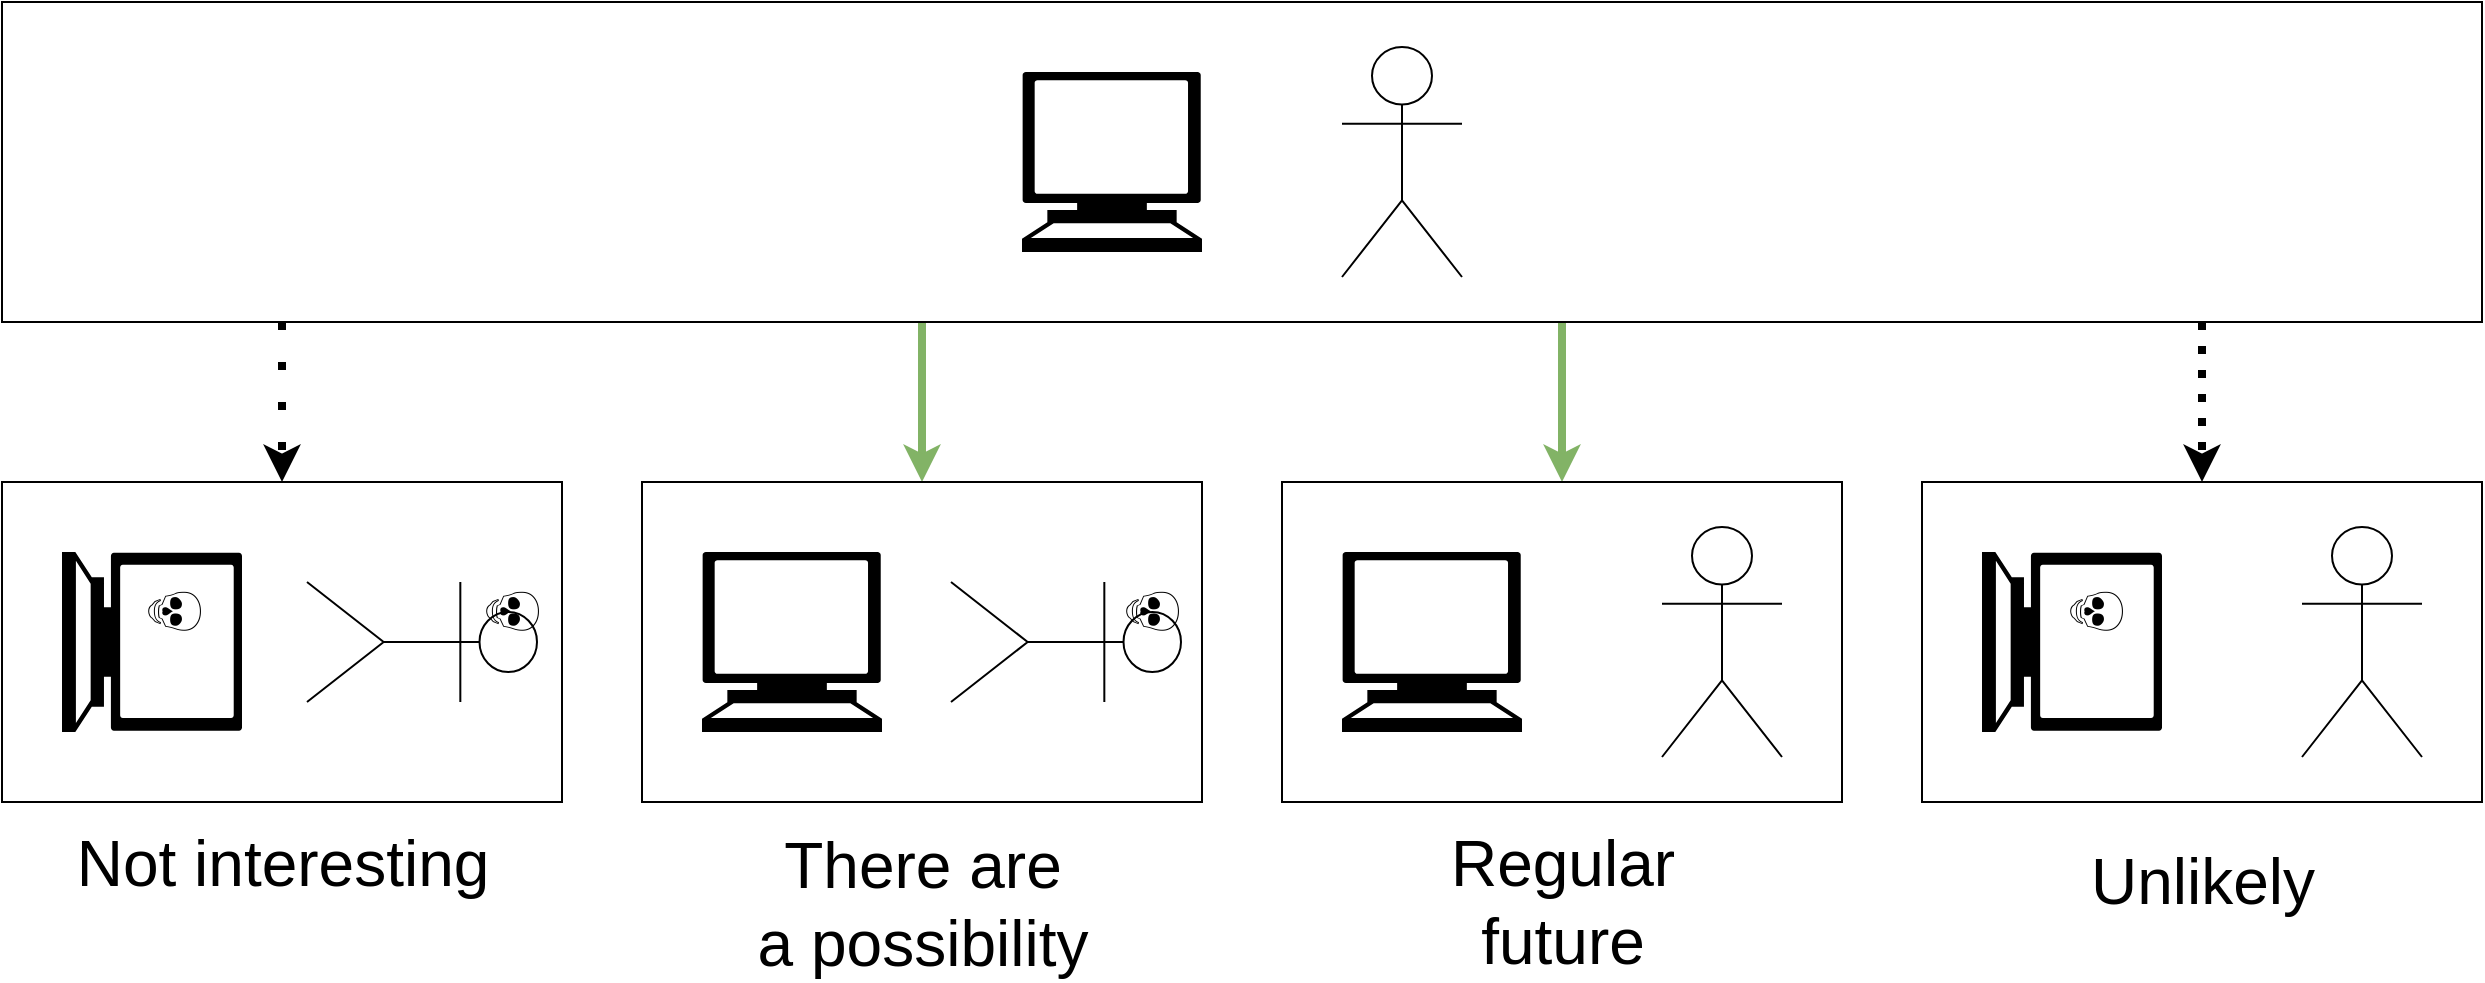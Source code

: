 <mxfile version="21.6.6" type="device">
  <diagram name="Страница 1" id="pEO0vs71T-mEQe_eoun3">
    <mxGraphModel dx="2901" dy="1142" grid="1" gridSize="10" guides="1" tooltips="1" connect="1" arrows="1" fold="1" page="1" pageScale="1" pageWidth="827" pageHeight="1169" math="0" shadow="0">
      <root>
        <mxCell id="0" />
        <mxCell id="1" parent="0" />
        <mxCell id="aItTpF2G4IvJKeXLFZBA-17" style="edgeStyle=orthogonalEdgeStyle;rounded=0;orthogonalLoop=1;jettySize=auto;html=1;dashed=1;dashPattern=1 2;strokeWidth=4;" parent="1" source="aItTpF2G4IvJKeXLFZBA-4" target="aItTpF2G4IvJKeXLFZBA-14" edge="1">
          <mxGeometry relative="1" as="geometry">
            <Array as="points">
              <mxPoint x="980" y="670" />
              <mxPoint x="980" y="670" />
            </Array>
          </mxGeometry>
        </mxCell>
        <mxCell id="aItTpF2G4IvJKeXLFZBA-18" value="&lt;font style=&quot;font-size: 32px;&quot;&gt;Unlikely&lt;/font&gt;" style="edgeLabel;html=1;align=center;verticalAlign=middle;resizable=0;points=[];" parent="aItTpF2G4IvJKeXLFZBA-17" vertex="1" connectable="0">
          <mxGeometry x="-0.573" y="2" relative="1" as="geometry">
            <mxPoint x="-2" y="263" as="offset" />
          </mxGeometry>
        </mxCell>
        <mxCell id="aItTpF2G4IvJKeXLFZBA-19" style="edgeStyle=orthogonalEdgeStyle;rounded=0;orthogonalLoop=1;jettySize=auto;html=1;dashed=1;dashPattern=1 4;strokeWidth=4;" parent="1" source="aItTpF2G4IvJKeXLFZBA-4" target="aItTpF2G4IvJKeXLFZBA-5" edge="1">
          <mxGeometry relative="1" as="geometry">
            <Array as="points">
              <mxPoint x="20" y="670" />
              <mxPoint x="20" y="670" />
            </Array>
          </mxGeometry>
        </mxCell>
        <mxCell id="aItTpF2G4IvJKeXLFZBA-20" value="&lt;div style=&quot;font-size: 32px;&quot;&gt;&lt;font style=&quot;font-size: 32px;&quot;&gt;Not interesting&lt;/font&gt;&lt;/div&gt;" style="edgeLabel;html=1;align=center;verticalAlign=middle;resizable=0;points=[];" parent="aItTpF2G4IvJKeXLFZBA-19" vertex="1" connectable="0">
          <mxGeometry x="-0.017" y="3" relative="1" as="geometry">
            <mxPoint x="-3" y="231" as="offset" />
          </mxGeometry>
        </mxCell>
        <mxCell id="aItTpF2G4IvJKeXLFZBA-21" style="edgeStyle=orthogonalEdgeStyle;rounded=0;orthogonalLoop=1;jettySize=auto;html=1;fillColor=#d5e8d4;strokeColor=#82b366;strokeWidth=4;" parent="1" source="aItTpF2G4IvJKeXLFZBA-4" target="aItTpF2G4IvJKeXLFZBA-8" edge="1">
          <mxGeometry relative="1" as="geometry">
            <Array as="points">
              <mxPoint x="340" y="680" />
              <mxPoint x="340" y="680" />
            </Array>
          </mxGeometry>
        </mxCell>
        <mxCell id="aItTpF2G4IvJKeXLFZBA-27" value="&lt;div style=&quot;font-size: 32px;&quot;&gt;&lt;font style=&quot;font-size: 32px;&quot;&gt;There are&lt;/font&gt;&lt;/div&gt;&lt;div style=&quot;font-size: 32px;&quot;&gt;&lt;font style=&quot;font-size: 32px;&quot;&gt;a possibility&lt;font style=&quot;font-size: 32px;&quot;&gt;&lt;br&gt;&lt;/font&gt;&lt;/font&gt;&lt;/div&gt;" style="edgeLabel;html=1;align=center;verticalAlign=middle;resizable=0;points=[];labelBackgroundColor=none;" parent="aItTpF2G4IvJKeXLFZBA-21" vertex="1" connectable="0">
          <mxGeometry x="0.213" y="2" relative="1" as="geometry">
            <mxPoint x="-2" y="242" as="offset" />
          </mxGeometry>
        </mxCell>
        <mxCell id="aItTpF2G4IvJKeXLFZBA-22" style="edgeStyle=orthogonalEdgeStyle;rounded=0;orthogonalLoop=1;jettySize=auto;html=1;fillColor=#d5e8d4;strokeColor=#82b366;strokeWidth=4;" parent="1" source="aItTpF2G4IvJKeXLFZBA-4" target="aItTpF2G4IvJKeXLFZBA-11" edge="1">
          <mxGeometry relative="1" as="geometry">
            <Array as="points">
              <mxPoint x="660" y="670" />
              <mxPoint x="660" y="670" />
            </Array>
          </mxGeometry>
        </mxCell>
        <mxCell id="aItTpF2G4IvJKeXLFZBA-28" value="&lt;div style=&quot;font-size: 32px;&quot;&gt;&lt;font style=&quot;font-size: 32px;&quot;&gt;Regular&lt;/font&gt;&lt;/div&gt;&lt;div style=&quot;font-size: 32px;&quot;&gt;&lt;font style=&quot;font-size: 32px;&quot;&gt;future&lt;/font&gt;&lt;/div&gt;&lt;div style=&quot;font-size: 32px;&quot;&gt;&lt;font style=&quot;font-size: 32px;&quot;&gt;&lt;/font&gt;&lt;/div&gt;" style="edgeLabel;html=1;align=center;verticalAlign=middle;resizable=0;points=[];labelBackgroundColor=none;labelBorderColor=none;" parent="aItTpF2G4IvJKeXLFZBA-22" vertex="1" connectable="0">
          <mxGeometry x="0.376" y="-1" relative="1" as="geometry">
            <mxPoint x="1" y="235" as="offset" />
          </mxGeometry>
        </mxCell>
        <mxCell id="aItTpF2G4IvJKeXLFZBA-4" value="" style="rounded=0;whiteSpace=wrap;html=1;" parent="1" vertex="1">
          <mxGeometry x="-120" y="480" width="1240" height="160" as="geometry" />
        </mxCell>
        <mxCell id="aItTpF2G4IvJKeXLFZBA-2" value="" style="shape=umlActor;verticalLabelPosition=bottom;verticalAlign=top;html=1;outlineConnect=0;" parent="1" vertex="1">
          <mxGeometry x="550" y="502.5" width="60" height="115" as="geometry" />
        </mxCell>
        <mxCell id="aItTpF2G4IvJKeXLFZBA-3" value="" style="shape=mxgraph.signs.tech.computer;html=1;pointerEvents=1;fillColor=#000000;strokeColor=none;verticalLabelPosition=bottom;verticalAlign=top;align=center;sketch=0;" parent="1" vertex="1">
          <mxGeometry x="390" y="515" width="90" height="90" as="geometry" />
        </mxCell>
        <mxCell id="aItTpF2G4IvJKeXLFZBA-5" value="" style="rounded=0;whiteSpace=wrap;html=1;" parent="1" vertex="1">
          <mxGeometry x="-120" y="720" width="280" height="160" as="geometry" />
        </mxCell>
        <mxCell id="aItTpF2G4IvJKeXLFZBA-6" value="" style="shape=umlActor;verticalLabelPosition=bottom;verticalAlign=top;html=1;outlineConnect=0;rotation=90;" parent="1" vertex="1">
          <mxGeometry x="60" y="742.5" width="60" height="115" as="geometry" />
        </mxCell>
        <mxCell id="aItTpF2G4IvJKeXLFZBA-7" value="" style="shape=mxgraph.signs.tech.computer;html=1;pointerEvents=1;fillColor=#000000;strokeColor=none;verticalLabelPosition=bottom;verticalAlign=top;align=center;sketch=0;rotation=90;" parent="1" vertex="1">
          <mxGeometry x="-90" y="755" width="90" height="90" as="geometry" />
        </mxCell>
        <mxCell id="aItTpF2G4IvJKeXLFZBA-8" value="" style="rounded=0;whiteSpace=wrap;html=1;" parent="1" vertex="1">
          <mxGeometry x="200" y="720" width="280" height="160" as="geometry" />
        </mxCell>
        <mxCell id="aItTpF2G4IvJKeXLFZBA-9" value="" style="shape=umlActor;verticalLabelPosition=bottom;verticalAlign=top;html=1;outlineConnect=0;rotation=90;" parent="1" vertex="1">
          <mxGeometry x="382" y="742.5" width="60" height="115" as="geometry" />
        </mxCell>
        <mxCell id="aItTpF2G4IvJKeXLFZBA-10" value="" style="shape=mxgraph.signs.tech.computer;html=1;pointerEvents=1;fillColor=#000000;strokeColor=none;verticalLabelPosition=bottom;verticalAlign=top;align=center;sketch=0;" parent="1" vertex="1">
          <mxGeometry x="230" y="755" width="90" height="90" as="geometry" />
        </mxCell>
        <mxCell id="aItTpF2G4IvJKeXLFZBA-11" value="" style="rounded=0;whiteSpace=wrap;html=1;" parent="1" vertex="1">
          <mxGeometry x="520" y="720" width="280" height="160" as="geometry" />
        </mxCell>
        <mxCell id="aItTpF2G4IvJKeXLFZBA-12" value="" style="shape=umlActor;verticalLabelPosition=bottom;verticalAlign=top;html=1;outlineConnect=0;" parent="1" vertex="1">
          <mxGeometry x="710" y="742.5" width="60" height="115" as="geometry" />
        </mxCell>
        <mxCell id="aItTpF2G4IvJKeXLFZBA-13" value="" style="shape=mxgraph.signs.tech.computer;html=1;pointerEvents=1;fillColor=#000000;strokeColor=none;verticalLabelPosition=bottom;verticalAlign=top;align=center;sketch=0;" parent="1" vertex="1">
          <mxGeometry x="550" y="755" width="90" height="90" as="geometry" />
        </mxCell>
        <mxCell id="aItTpF2G4IvJKeXLFZBA-14" value="" style="rounded=0;whiteSpace=wrap;html=1;" parent="1" vertex="1">
          <mxGeometry x="840" y="720" width="280" height="160" as="geometry" />
        </mxCell>
        <mxCell id="aItTpF2G4IvJKeXLFZBA-15" value="" style="shape=umlActor;verticalLabelPosition=bottom;verticalAlign=top;html=1;outlineConnect=0;" parent="1" vertex="1">
          <mxGeometry x="1030" y="742.5" width="60" height="115" as="geometry" />
        </mxCell>
        <mxCell id="aItTpF2G4IvJKeXLFZBA-16" value="" style="shape=mxgraph.signs.tech.computer;html=1;pointerEvents=1;fillColor=#000000;strokeColor=none;verticalLabelPosition=bottom;verticalAlign=top;align=center;sketch=0;rotation=90;" parent="1" vertex="1">
          <mxGeometry x="870" y="755" width="90" height="90" as="geometry" />
        </mxCell>
        <mxCell id="aItTpF2G4IvJKeXLFZBA-23" value="💀" style="text;whiteSpace=wrap;fontSize=41;rotation=90;" parent="1" vertex="1">
          <mxGeometry x="-57" y="767" width="50" height="60" as="geometry" />
        </mxCell>
        <mxCell id="aItTpF2G4IvJKeXLFZBA-24" value="💀" style="text;whiteSpace=wrap;fontSize=41;rotation=90;" parent="1" vertex="1">
          <mxGeometry x="112" y="767" width="50" height="60" as="geometry" />
        </mxCell>
        <mxCell id="aItTpF2G4IvJKeXLFZBA-25" value="💀" style="text;whiteSpace=wrap;fontSize=41;rotation=90;" parent="1" vertex="1">
          <mxGeometry x="432" y="767" width="50" height="60" as="geometry" />
        </mxCell>
        <mxCell id="aItTpF2G4IvJKeXLFZBA-26" value="💀" style="text;whiteSpace=wrap;fontSize=41;rotation=90;" parent="1" vertex="1">
          <mxGeometry x="904" y="767" width="50" height="60" as="geometry" />
        </mxCell>
      </root>
    </mxGraphModel>
  </diagram>
</mxfile>
